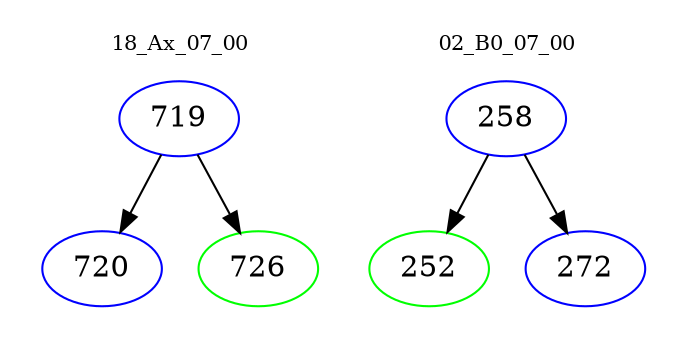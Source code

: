 digraph{
subgraph cluster_0 {
color = white
label = "18_Ax_07_00";
fontsize=10;
T0_719 [label="719", color="blue"]
T0_719 -> T0_720 [color="black"]
T0_720 [label="720", color="blue"]
T0_719 -> T0_726 [color="black"]
T0_726 [label="726", color="green"]
}
subgraph cluster_1 {
color = white
label = "02_B0_07_00";
fontsize=10;
T1_258 [label="258", color="blue"]
T1_258 -> T1_252 [color="black"]
T1_252 [label="252", color="green"]
T1_258 -> T1_272 [color="black"]
T1_272 [label="272", color="blue"]
}
}
